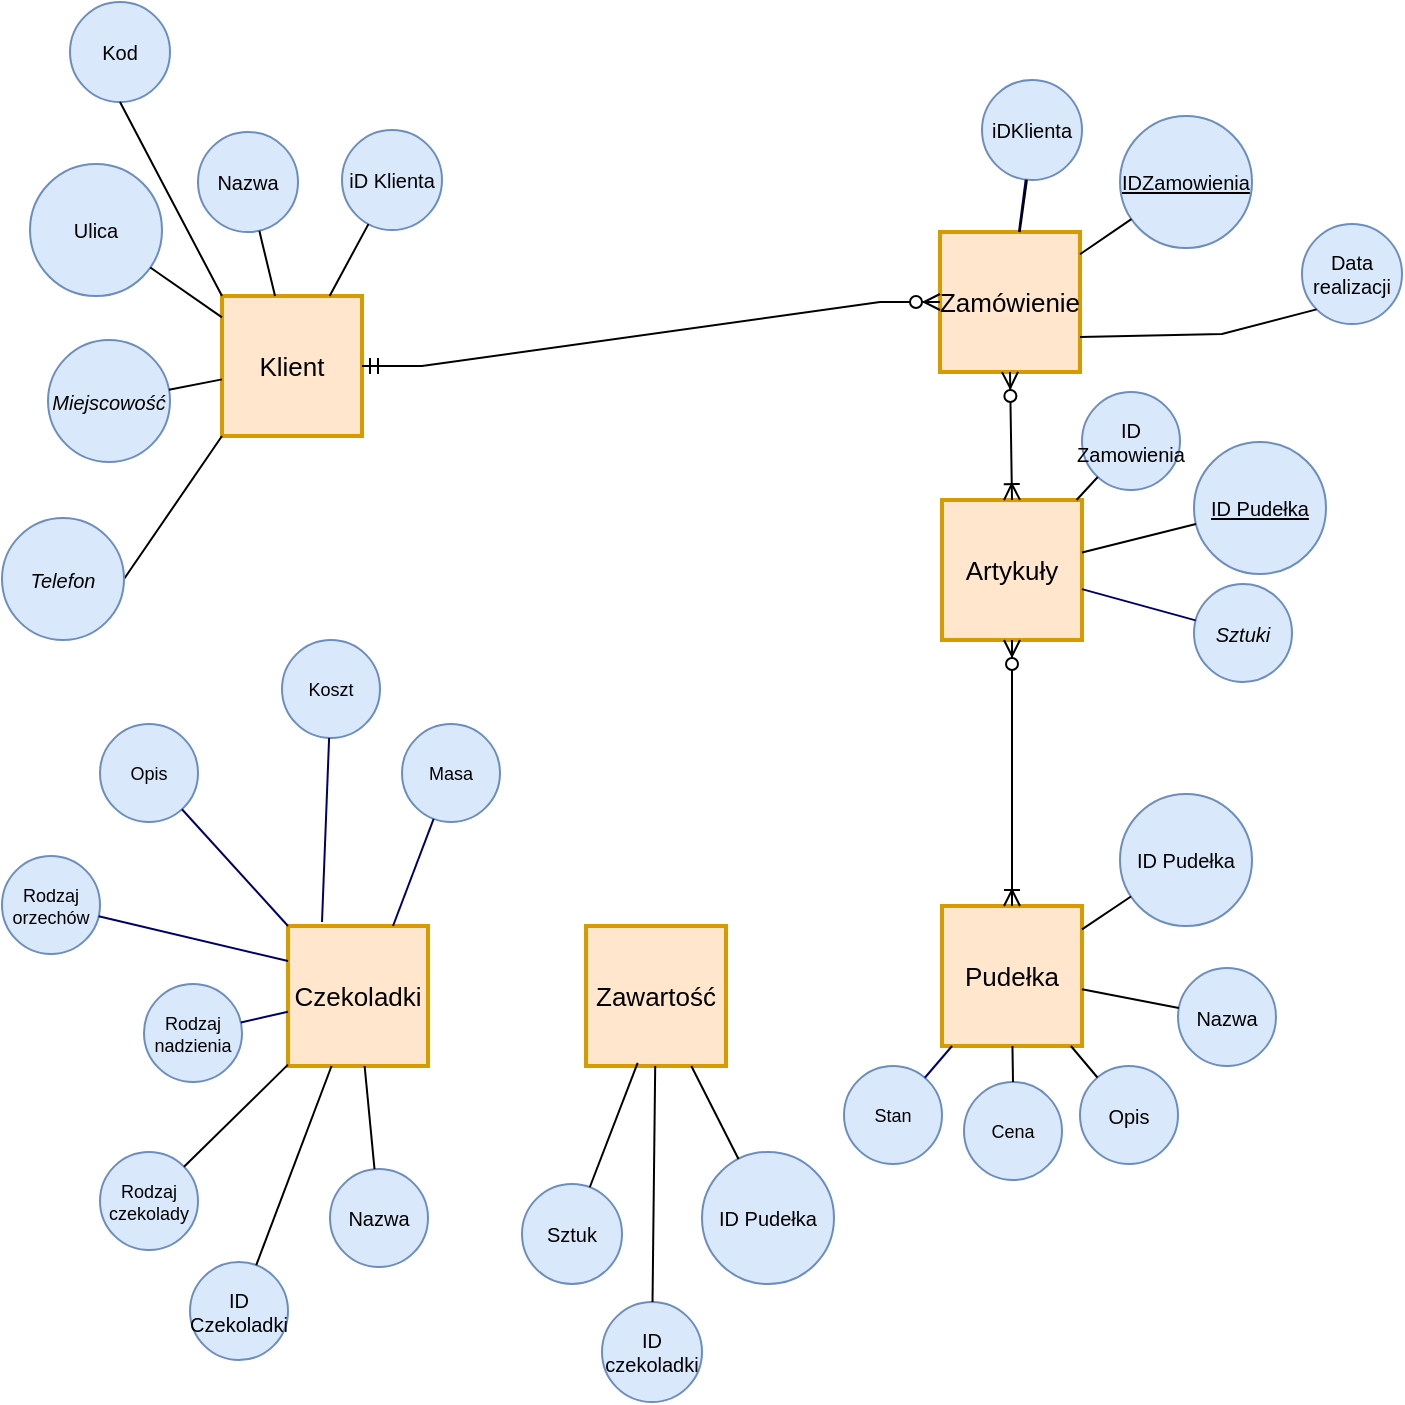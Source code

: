 <mxfile version="22.0.2" type="device">
  <diagram name="Strona-1" id="VfVh8uXFAk9q3f3GS8Jf">
    <mxGraphModel dx="1036" dy="606" grid="1" gridSize="10" guides="1" tooltips="1" connect="1" arrows="1" fold="1" page="1" pageScale="1" pageWidth="827" pageHeight="1169" math="0" shadow="0">
      <root>
        <mxCell id="0" />
        <mxCell id="1" parent="0" />
        <mxCell id="MU7DqoXebrHTZtCgtNlp-1" value="Klient" style="strokeWidth=2;whiteSpace=wrap;html=1;align=center;fontSize=13;fontFamily=Helvetica;fontColor=#000000;strokeColor=#d79b00;fillColor=#ffe6cc;" vertex="1" parent="1">
          <mxGeometry x="130" y="177" width="70" height="70" as="geometry" />
        </mxCell>
        <mxCell id="MU7DqoXebrHTZtCgtNlp-2" value="Nazwa" style="ellipse;whiteSpace=wrap;html=1;aspect=fixed;fontSize=10;fillColor=#dae8fc;strokeColor=#6c8ebf;" vertex="1" parent="1">
          <mxGeometry x="118" y="95" width="50" height="50" as="geometry" />
        </mxCell>
        <mxCell id="MU7DqoXebrHTZtCgtNlp-3" value="Ulica" style="ellipse;whiteSpace=wrap;html=1;aspect=fixed;fontSize=10;fillColor=#dae8fc;strokeColor=#6c8ebf;" vertex="1" parent="1">
          <mxGeometry x="34" y="111" width="66" height="66" as="geometry" />
        </mxCell>
        <mxCell id="MU7DqoXebrHTZtCgtNlp-4" value="&lt;i&gt;Miejscowość&lt;/i&gt;" style="ellipse;whiteSpace=wrap;html=1;aspect=fixed;fontSize=10;fillColor=#dae8fc;strokeColor=#6c8ebf;" vertex="1" parent="1">
          <mxGeometry x="43" y="199" width="61" height="61" as="geometry" />
        </mxCell>
        <mxCell id="MU7DqoXebrHTZtCgtNlp-5" value="Zamówienie" style="strokeWidth=2;whiteSpace=wrap;html=1;align=center;fontSize=13;fontFamily=Helvetica;fontColor=#000000;strokeColor=#d79b00;fillColor=#ffe6cc;" vertex="1" parent="1">
          <mxGeometry x="489" y="145" width="70" height="70" as="geometry" />
        </mxCell>
        <mxCell id="MU7DqoXebrHTZtCgtNlp-6" value="iDKlienta" style="ellipse;whiteSpace=wrap;html=1;aspect=fixed;fontSize=10;fillColor=#dae8fc;strokeColor=#6c8ebf;" vertex="1" parent="1">
          <mxGeometry x="510" y="69" width="50" height="50" as="geometry" />
        </mxCell>
        <mxCell id="MU7DqoXebrHTZtCgtNlp-7" value="" style="edgeStyle=none;rounded=0;html=1;startArrow=none;startFill=0;endArrow=none;endFill=0;jettySize=auto;orthogonalLoop=1;strokeColor=#000066;fontSize=13;" edge="1" parent="1" source="MU7DqoXebrHTZtCgtNlp-6" target="MU7DqoXebrHTZtCgtNlp-5">
          <mxGeometry relative="1" as="geometry" />
        </mxCell>
        <mxCell id="MU7DqoXebrHTZtCgtNlp-8" value="&lt;u&gt;IDZamowienia&lt;/u&gt;" style="ellipse;whiteSpace=wrap;html=1;aspect=fixed;fontSize=10;fillColor=#dae8fc;strokeColor=#6c8ebf;" vertex="1" parent="1">
          <mxGeometry x="579" y="87" width="66" height="66" as="geometry" />
        </mxCell>
        <mxCell id="MU7DqoXebrHTZtCgtNlp-11" value="Artykuły" style="strokeWidth=2;whiteSpace=wrap;html=1;align=center;fontSize=13;fontFamily=Helvetica;fontColor=#000000;strokeColor=#d79b00;fillColor=#ffe6cc;" vertex="1" parent="1">
          <mxGeometry x="490" y="279" width="70" height="70" as="geometry" />
        </mxCell>
        <mxCell id="MU7DqoXebrHTZtCgtNlp-12" value="Pudełka" style="strokeWidth=2;whiteSpace=wrap;html=1;align=center;fontSize=13;fontFamily=Helvetica;fontColor=#000000;strokeColor=#d79b00;fillColor=#ffe6cc;" vertex="1" parent="1">
          <mxGeometry x="490" y="482" width="70" height="70" as="geometry" />
        </mxCell>
        <mxCell id="MU7DqoXebrHTZtCgtNlp-14" value="Zawartość" style="strokeWidth=2;whiteSpace=wrap;html=1;align=center;fontSize=13;fontFamily=Helvetica;fontColor=#000000;strokeColor=#d79b00;fillColor=#ffe6cc;" vertex="1" parent="1">
          <mxGeometry x="312" y="492" width="70" height="70" as="geometry" />
        </mxCell>
        <mxCell id="MU7DqoXebrHTZtCgtNlp-15" value="ID Pudełka" style="ellipse;whiteSpace=wrap;html=1;aspect=fixed;fontSize=10;fillColor=#dae8fc;strokeColor=#6c8ebf;" vertex="1" parent="1">
          <mxGeometry x="370" y="605" width="66" height="66" as="geometry" />
        </mxCell>
        <mxCell id="MU7DqoXebrHTZtCgtNlp-16" value="ID czekoladki" style="ellipse;whiteSpace=wrap;html=1;aspect=fixed;fontSize=10;fillColor=#dae8fc;strokeColor=#6c8ebf;" vertex="1" parent="1">
          <mxGeometry x="320" y="680" width="50" height="50" as="geometry" />
        </mxCell>
        <mxCell id="MU7DqoXebrHTZtCgtNlp-29" value="&lt;u&gt;ID Pudełka&lt;/u&gt;" style="ellipse;whiteSpace=wrap;html=1;aspect=fixed;fontSize=10;fillColor=#dae8fc;strokeColor=#6c8ebf;" vertex="1" parent="1">
          <mxGeometry x="616" y="250" width="66" height="66" as="geometry" />
        </mxCell>
        <mxCell id="MU7DqoXebrHTZtCgtNlp-30" value="ID Zamowienia" style="ellipse;whiteSpace=wrap;html=1;aspect=fixed;fontSize=10;fillColor=#dae8fc;strokeColor=#6c8ebf;" vertex="1" parent="1">
          <mxGeometry x="560" y="225" width="49" height="49" as="geometry" />
        </mxCell>
        <mxCell id="MU7DqoXebrHTZtCgtNlp-31" style="rounded=0;html=1;endArrow=none;endFill=0;jettySize=auto;orthogonalLoop=1;fontSize=12;" edge="1" parent="1" source="MU7DqoXebrHTZtCgtNlp-11" target="MU7DqoXebrHTZtCgtNlp-30">
          <mxGeometry relative="1" as="geometry" />
        </mxCell>
        <mxCell id="MU7DqoXebrHTZtCgtNlp-32" style="rounded=0;html=1;endArrow=none;endFill=0;jettySize=auto;orthogonalLoop=1;fontSize=12;" edge="1" parent="1" source="MU7DqoXebrHTZtCgtNlp-8" target="MU7DqoXebrHTZtCgtNlp-5">
          <mxGeometry relative="1" as="geometry" />
        </mxCell>
        <mxCell id="MU7DqoXebrHTZtCgtNlp-33" style="rounded=0;html=1;endArrow=none;endFill=0;jettySize=auto;orthogonalLoop=1;fontSize=12;" edge="1" parent="1" target="MU7DqoXebrHTZtCgtNlp-5">
          <mxGeometry relative="1" as="geometry">
            <mxPoint x="532.462" y="118.871" as="sourcePoint" />
          </mxGeometry>
        </mxCell>
        <mxCell id="MU7DqoXebrHTZtCgtNlp-34" style="edgeStyle=none;rounded=0;html=1;endArrow=none;endFill=0;jettySize=auto;orthogonalLoop=1;fontSize=12;" edge="1" parent="1" source="MU7DqoXebrHTZtCgtNlp-11" target="MU7DqoXebrHTZtCgtNlp-29">
          <mxGeometry relative="1" as="geometry" />
        </mxCell>
        <mxCell id="MU7DqoXebrHTZtCgtNlp-35" style="edgeStyle=none;rounded=0;html=1;endArrow=none;endFill=0;jettySize=auto;orthogonalLoop=1;fontSize=12;" edge="1" parent="1" source="MU7DqoXebrHTZtCgtNlp-15" target="MU7DqoXebrHTZtCgtNlp-14">
          <mxGeometry relative="1" as="geometry" />
        </mxCell>
        <mxCell id="MU7DqoXebrHTZtCgtNlp-36" style="edgeStyle=none;rounded=0;html=1;endArrow=none;endFill=0;jettySize=auto;orthogonalLoop=1;fontSize=12;" edge="1" parent="1" source="MU7DqoXebrHTZtCgtNlp-16" target="MU7DqoXebrHTZtCgtNlp-14">
          <mxGeometry relative="1" as="geometry" />
        </mxCell>
        <mxCell id="MU7DqoXebrHTZtCgtNlp-37" style="edgeStyle=none;rounded=0;html=1;endArrow=none;endFill=0;jettySize=auto;orthogonalLoop=1;fontSize=12;" edge="1" parent="1" source="MU7DqoXebrHTZtCgtNlp-3" target="MU7DqoXebrHTZtCgtNlp-1">
          <mxGeometry relative="1" as="geometry" />
        </mxCell>
        <mxCell id="MU7DqoXebrHTZtCgtNlp-38" style="edgeStyle=none;rounded=0;html=1;endArrow=none;endFill=0;jettySize=auto;orthogonalLoop=1;fontSize=12;" edge="1" parent="1" source="MU7DqoXebrHTZtCgtNlp-2" target="MU7DqoXebrHTZtCgtNlp-1">
          <mxGeometry relative="1" as="geometry">
            <Array as="points">
              <mxPoint x="150" y="150" />
            </Array>
          </mxGeometry>
        </mxCell>
        <mxCell id="MU7DqoXebrHTZtCgtNlp-39" style="edgeStyle=none;rounded=0;html=1;endArrow=none;endFill=0;jettySize=auto;orthogonalLoop=1;fontSize=12;" edge="1" parent="1" source="MU7DqoXebrHTZtCgtNlp-4" target="MU7DqoXebrHTZtCgtNlp-1">
          <mxGeometry relative="1" as="geometry">
            <mxPoint x="110" y="260" as="sourcePoint" />
          </mxGeometry>
        </mxCell>
        <mxCell id="MU7DqoXebrHTZtCgtNlp-40" value="ID Pudełka" style="ellipse;whiteSpace=wrap;html=1;aspect=fixed;fontSize=10;fillColor=#dae8fc;strokeColor=#6c8ebf;" vertex="1" parent="1">
          <mxGeometry x="579" y="426" width="66" height="66" as="geometry" />
        </mxCell>
        <mxCell id="MU7DqoXebrHTZtCgtNlp-41" value="Nazwa" style="ellipse;whiteSpace=wrap;html=1;aspect=fixed;fontSize=10;fillColor=#dae8fc;strokeColor=#6c8ebf;" vertex="1" parent="1">
          <mxGeometry x="608" y="513" width="49" height="49" as="geometry" />
        </mxCell>
        <mxCell id="MU7DqoXebrHTZtCgtNlp-42" value="Opis" style="ellipse;whiteSpace=wrap;html=1;aspect=fixed;fontSize=10;fillColor=#dae8fc;strokeColor=#6c8ebf;" vertex="1" parent="1">
          <mxGeometry x="559" y="562" width="49" height="49" as="geometry" />
        </mxCell>
        <mxCell id="MU7DqoXebrHTZtCgtNlp-43" value="Cena" style="ellipse;whiteSpace=wrap;html=1;aspect=fixed;fontSize=9;fillColor=#dae8fc;strokeColor=#6c8ebf;" vertex="1" parent="1">
          <mxGeometry x="501" y="570" width="49" height="49" as="geometry" />
        </mxCell>
        <mxCell id="MU7DqoXebrHTZtCgtNlp-44" style="rounded=0;html=1;startArrow=none;startFill=0;endArrow=none;endFill=0;jettySize=auto;orthogonalLoop=1;fontSize=10;" edge="1" parent="1" source="MU7DqoXebrHTZtCgtNlp-40" target="MU7DqoXebrHTZtCgtNlp-12">
          <mxGeometry relative="1" as="geometry" />
        </mxCell>
        <mxCell id="MU7DqoXebrHTZtCgtNlp-45" style="edgeStyle=none;rounded=0;html=1;startArrow=none;startFill=0;endArrow=none;endFill=0;jettySize=auto;orthogonalLoop=1;fontSize=10;" edge="1" parent="1" source="MU7DqoXebrHTZtCgtNlp-41" target="MU7DqoXebrHTZtCgtNlp-12">
          <mxGeometry relative="1" as="geometry" />
        </mxCell>
        <mxCell id="MU7DqoXebrHTZtCgtNlp-46" style="edgeStyle=none;rounded=0;html=1;startArrow=none;startFill=0;endArrow=none;endFill=0;jettySize=auto;orthogonalLoop=1;fontSize=10;" edge="1" parent="1" source="MU7DqoXebrHTZtCgtNlp-42" target="MU7DqoXebrHTZtCgtNlp-12">
          <mxGeometry relative="1" as="geometry" />
        </mxCell>
        <mxCell id="MU7DqoXebrHTZtCgtNlp-47" style="edgeStyle=none;rounded=0;html=1;startArrow=none;startFill=0;endArrow=none;endFill=0;jettySize=auto;orthogonalLoop=1;fontSize=10;" edge="1" parent="1" source="MU7DqoXebrHTZtCgtNlp-43" target="MU7DqoXebrHTZtCgtNlp-12">
          <mxGeometry relative="1" as="geometry" />
        </mxCell>
        <mxCell id="MU7DqoXebrHTZtCgtNlp-48" value="iD Klienta" style="ellipse;whiteSpace=wrap;html=1;aspect=fixed;fontSize=10;fillColor=#dae8fc;strokeColor=#6c8ebf;" vertex="1" parent="1">
          <mxGeometry x="190" y="94" width="50" height="50" as="geometry" />
        </mxCell>
        <mxCell id="MU7DqoXebrHTZtCgtNlp-49" style="rounded=0;html=1;startArrow=none;startFill=0;endArrow=none;endFill=0;jettySize=auto;orthogonalLoop=1;fontSize=10;" edge="1" parent="1" source="MU7DqoXebrHTZtCgtNlp-48" target="MU7DqoXebrHTZtCgtNlp-1">
          <mxGeometry relative="1" as="geometry" />
        </mxCell>
        <mxCell id="MU7DqoXebrHTZtCgtNlp-50" value="Stan" style="ellipse;whiteSpace=wrap;html=1;aspect=fixed;fontSize=9;fillColor=#dae8fc;strokeColor=#6c8ebf;" vertex="1" parent="1">
          <mxGeometry x="441" y="562" width="49" height="49" as="geometry" />
        </mxCell>
        <mxCell id="MU7DqoXebrHTZtCgtNlp-51" style="rounded=0;html=1;startArrow=none;startFill=0;endArrow=none;endFill=0;jettySize=auto;orthogonalLoop=1;strokeColor=#000066;fontSize=13;" edge="1" parent="1" source="MU7DqoXebrHTZtCgtNlp-50" target="MU7DqoXebrHTZtCgtNlp-12">
          <mxGeometry relative="1" as="geometry" />
        </mxCell>
        <mxCell id="MU7DqoXebrHTZtCgtNlp-52" value="&lt;i&gt;Sztuki&lt;/i&gt;" style="ellipse;whiteSpace=wrap;html=1;aspect=fixed;fontSize=10;fillColor=#dae8fc;strokeColor=#6c8ebf;" vertex="1" parent="1">
          <mxGeometry x="616" y="321" width="49" height="49" as="geometry" />
        </mxCell>
        <mxCell id="MU7DqoXebrHTZtCgtNlp-53" style="rounded=0;html=1;startArrow=none;startFill=0;endArrow=none;endFill=0;jettySize=auto;orthogonalLoop=1;strokeColor=#000066;fontSize=13;" edge="1" parent="1" source="MU7DqoXebrHTZtCgtNlp-52" target="MU7DqoXebrHTZtCgtNlp-11">
          <mxGeometry relative="1" as="geometry" />
        </mxCell>
        <mxCell id="MU7DqoXebrHTZtCgtNlp-62" value="Kod" style="ellipse;whiteSpace=wrap;html=1;aspect=fixed;fontSize=10;fillColor=#dae8fc;strokeColor=#6c8ebf;" vertex="1" parent="1">
          <mxGeometry x="54" y="30" width="50" height="50" as="geometry" />
        </mxCell>
        <mxCell id="MU7DqoXebrHTZtCgtNlp-69" style="edgeStyle=none;rounded=0;html=1;endArrow=none;endFill=0;jettySize=auto;orthogonalLoop=1;fontSize=12;exitX=0.5;exitY=1;exitDx=0;exitDy=0;entryX=0;entryY=0;entryDx=0;entryDy=0;" edge="1" parent="1" source="MU7DqoXebrHTZtCgtNlp-62" target="MU7DqoXebrHTZtCgtNlp-1">
          <mxGeometry relative="1" as="geometry">
            <mxPoint x="159" y="154" as="sourcePoint" />
            <mxPoint x="161" y="170" as="targetPoint" />
            <Array as="points">
              <mxPoint x="100" y="120" />
            </Array>
          </mxGeometry>
        </mxCell>
        <mxCell id="MU7DqoXebrHTZtCgtNlp-70" style="edgeStyle=none;rounded=0;html=1;endArrow=none;endFill=0;jettySize=auto;orthogonalLoop=1;fontSize=12;entryX=1;entryY=0.5;entryDx=0;entryDy=0;exitX=0;exitY=1;exitDx=0;exitDy=0;" edge="1" parent="1" source="MU7DqoXebrHTZtCgtNlp-1" target="MU7DqoXebrHTZtCgtNlp-71">
          <mxGeometry relative="1" as="geometry">
            <mxPoint x="80" y="310" as="sourcePoint" />
            <mxPoint x="171" y="180" as="targetPoint" />
            <Array as="points" />
          </mxGeometry>
        </mxCell>
        <mxCell id="MU7DqoXebrHTZtCgtNlp-71" value="&lt;i&gt;Telefon&lt;/i&gt;" style="ellipse;whiteSpace=wrap;html=1;aspect=fixed;fontSize=10;fillColor=#dae8fc;strokeColor=#6c8ebf;" vertex="1" parent="1">
          <mxGeometry x="20" y="288" width="61" height="61" as="geometry" />
        </mxCell>
        <mxCell id="MU7DqoXebrHTZtCgtNlp-74" value="Data realizacji" style="ellipse;whiteSpace=wrap;html=1;aspect=fixed;fontSize=10;fillColor=#dae8fc;strokeColor=#6c8ebf;" vertex="1" parent="1">
          <mxGeometry x="670" y="141" width="50" height="50" as="geometry" />
        </mxCell>
        <mxCell id="MU7DqoXebrHTZtCgtNlp-76" style="rounded=0;html=1;endArrow=none;endFill=0;jettySize=auto;orthogonalLoop=1;fontSize=12;entryX=0;entryY=1;entryDx=0;entryDy=0;exitX=1;exitY=0.75;exitDx=0;exitDy=0;" edge="1" parent="1" source="MU7DqoXebrHTZtCgtNlp-5" target="MU7DqoXebrHTZtCgtNlp-74">
          <mxGeometry relative="1" as="geometry">
            <mxPoint x="704.462" y="179.871" as="sourcePoint" />
            <mxPoint x="701" y="204" as="targetPoint" />
            <Array as="points">
              <mxPoint x="630" y="196" />
            </Array>
          </mxGeometry>
        </mxCell>
        <mxCell id="MU7DqoXebrHTZtCgtNlp-82" value="Sztuk" style="ellipse;whiteSpace=wrap;html=1;aspect=fixed;fontSize=10;fillColor=#dae8fc;strokeColor=#6c8ebf;" vertex="1" parent="1">
          <mxGeometry x="280" y="621" width="50" height="50" as="geometry" />
        </mxCell>
        <mxCell id="MU7DqoXebrHTZtCgtNlp-83" style="edgeStyle=none;rounded=0;html=1;endArrow=none;endFill=0;jettySize=auto;orthogonalLoop=1;fontSize=12;entryX=0.369;entryY=0.977;entryDx=0;entryDy=0;entryPerimeter=0;" edge="1" parent="1" source="MU7DqoXebrHTZtCgtNlp-82" target="MU7DqoXebrHTZtCgtNlp-14">
          <mxGeometry relative="1" as="geometry">
            <mxPoint x="136" y="655" as="targetPoint" />
          </mxGeometry>
        </mxCell>
        <mxCell id="MU7DqoXebrHTZtCgtNlp-86" value="Czekoladki" style="strokeWidth=2;whiteSpace=wrap;html=1;align=center;fontSize=13;fontFamily=Helvetica;fontColor=#000000;strokeColor=#d79b00;fillColor=#ffe6cc;" vertex="1" parent="1">
          <mxGeometry x="163" y="492" width="70" height="70" as="geometry" />
        </mxCell>
        <mxCell id="MU7DqoXebrHTZtCgtNlp-87" value="Nazwa" style="ellipse;whiteSpace=wrap;html=1;aspect=fixed;fontSize=10;fillColor=#dae8fc;strokeColor=#6c8ebf;" vertex="1" parent="1">
          <mxGeometry x="184" y="613.5" width="49" height="49" as="geometry" />
        </mxCell>
        <mxCell id="MU7DqoXebrHTZtCgtNlp-88" value="ID Czekoladki" style="ellipse;whiteSpace=wrap;html=1;aspect=fixed;fontSize=10;fillColor=#dae8fc;strokeColor=#6c8ebf;" vertex="1" parent="1">
          <mxGeometry x="114" y="660" width="49" height="49" as="geometry" />
        </mxCell>
        <mxCell id="MU7DqoXebrHTZtCgtNlp-89" value="Rodzaj czekolady" style="ellipse;whiteSpace=wrap;html=1;aspect=fixed;fontSize=9;fillColor=#dae8fc;strokeColor=#6c8ebf;" vertex="1" parent="1">
          <mxGeometry x="69" y="605" width="49" height="49" as="geometry" />
        </mxCell>
        <mxCell id="MU7DqoXebrHTZtCgtNlp-91" style="edgeStyle=none;rounded=0;html=1;startArrow=none;startFill=0;endArrow=none;endFill=0;jettySize=auto;orthogonalLoop=1;fontSize=10;" edge="1" parent="1" source="MU7DqoXebrHTZtCgtNlp-87" target="MU7DqoXebrHTZtCgtNlp-86">
          <mxGeometry relative="1" as="geometry" />
        </mxCell>
        <mxCell id="MU7DqoXebrHTZtCgtNlp-92" style="edgeStyle=none;rounded=0;html=1;startArrow=none;startFill=0;endArrow=none;endFill=0;jettySize=auto;orthogonalLoop=1;fontSize=10;" edge="1" parent="1" source="MU7DqoXebrHTZtCgtNlp-88" target="MU7DqoXebrHTZtCgtNlp-86">
          <mxGeometry relative="1" as="geometry" />
        </mxCell>
        <mxCell id="MU7DqoXebrHTZtCgtNlp-93" style="edgeStyle=none;rounded=0;html=1;startArrow=none;startFill=0;endArrow=none;endFill=0;jettySize=auto;orthogonalLoop=1;fontSize=10;" edge="1" parent="1" source="MU7DqoXebrHTZtCgtNlp-89" target="MU7DqoXebrHTZtCgtNlp-86">
          <mxGeometry relative="1" as="geometry" />
        </mxCell>
        <mxCell id="MU7DqoXebrHTZtCgtNlp-94" value="Rodzaj nadzienia" style="ellipse;whiteSpace=wrap;html=1;aspect=fixed;fontSize=9;fillColor=#dae8fc;strokeColor=#6c8ebf;" vertex="1" parent="1">
          <mxGeometry x="91" y="521" width="49" height="49" as="geometry" />
        </mxCell>
        <mxCell id="MU7DqoXebrHTZtCgtNlp-95" style="rounded=0;html=1;startArrow=none;startFill=0;endArrow=none;endFill=0;jettySize=auto;orthogonalLoop=1;strokeColor=#000066;fontSize=13;" edge="1" parent="1" source="MU7DqoXebrHTZtCgtNlp-94" target="MU7DqoXebrHTZtCgtNlp-86">
          <mxGeometry relative="1" as="geometry" />
        </mxCell>
        <mxCell id="MU7DqoXebrHTZtCgtNlp-97" value="Opis" style="ellipse;whiteSpace=wrap;html=1;aspect=fixed;fontSize=9;fillColor=#dae8fc;strokeColor=#6c8ebf;" vertex="1" parent="1">
          <mxGeometry x="69" y="391" width="49" height="49" as="geometry" />
        </mxCell>
        <mxCell id="MU7DqoXebrHTZtCgtNlp-98" style="rounded=0;html=1;startArrow=none;startFill=0;endArrow=none;endFill=0;jettySize=auto;orthogonalLoop=1;strokeColor=#000066;fontSize=13;entryX=0;entryY=0;entryDx=0;entryDy=0;" edge="1" parent="1" source="MU7DqoXebrHTZtCgtNlp-97" target="MU7DqoXebrHTZtCgtNlp-86">
          <mxGeometry relative="1" as="geometry">
            <mxPoint x="251.5" y="492" as="targetPoint" />
          </mxGeometry>
        </mxCell>
        <mxCell id="MU7DqoXebrHTZtCgtNlp-99" value="Rodzaj orzechów" style="ellipse;whiteSpace=wrap;html=1;aspect=fixed;fontSize=9;fillColor=#dae8fc;strokeColor=#6c8ebf;" vertex="1" parent="1">
          <mxGeometry x="20" y="457" width="49" height="49" as="geometry" />
        </mxCell>
        <mxCell id="MU7DqoXebrHTZtCgtNlp-100" style="rounded=0;html=1;startArrow=none;startFill=0;endArrow=none;endFill=0;jettySize=auto;orthogonalLoop=1;strokeColor=#000066;fontSize=13;entryX=0;entryY=0.25;entryDx=0;entryDy=0;" edge="1" parent="1" source="MU7DqoXebrHTZtCgtNlp-99" target="MU7DqoXebrHTZtCgtNlp-86">
          <mxGeometry relative="1" as="geometry">
            <mxPoint x="213" y="470.5" as="targetPoint" />
          </mxGeometry>
        </mxCell>
        <mxCell id="MU7DqoXebrHTZtCgtNlp-101" value="Koszt" style="ellipse;whiteSpace=wrap;html=1;aspect=fixed;fontSize=9;fillColor=#dae8fc;strokeColor=#6c8ebf;" vertex="1" parent="1">
          <mxGeometry x="160" y="349" width="49" height="49" as="geometry" />
        </mxCell>
        <mxCell id="MU7DqoXebrHTZtCgtNlp-102" style="rounded=0;html=1;startArrow=none;startFill=0;endArrow=none;endFill=0;jettySize=auto;orthogonalLoop=1;strokeColor=#000066;fontSize=13;" edge="1" parent="1" source="MU7DqoXebrHTZtCgtNlp-101">
          <mxGeometry relative="1" as="geometry">
            <mxPoint x="180" y="490" as="targetPoint" />
          </mxGeometry>
        </mxCell>
        <mxCell id="MU7DqoXebrHTZtCgtNlp-103" value="Masa" style="ellipse;whiteSpace=wrap;html=1;aspect=fixed;fontSize=9;fillColor=#dae8fc;strokeColor=#6c8ebf;" vertex="1" parent="1">
          <mxGeometry x="220" y="391" width="49" height="49" as="geometry" />
        </mxCell>
        <mxCell id="MU7DqoXebrHTZtCgtNlp-104" style="rounded=0;html=1;startArrow=none;startFill=0;endArrow=none;endFill=0;jettySize=auto;orthogonalLoop=1;strokeColor=#000066;fontSize=13;entryX=0.75;entryY=0;entryDx=0;entryDy=0;" edge="1" parent="1" source="MU7DqoXebrHTZtCgtNlp-103" target="MU7DqoXebrHTZtCgtNlp-86">
          <mxGeometry relative="1" as="geometry">
            <mxPoint x="210" y="480" as="targetPoint" />
          </mxGeometry>
        </mxCell>
        <mxCell id="MU7DqoXebrHTZtCgtNlp-105" value="" style="edgeStyle=entityRelationEdgeStyle;fontSize=12;html=1;endArrow=ERzeroToMany;startArrow=ERmandOne;rounded=0;entryX=0;entryY=0.5;entryDx=0;entryDy=0;exitX=1;exitY=0.5;exitDx=0;exitDy=0;" edge="1" parent="1" source="MU7DqoXebrHTZtCgtNlp-1" target="MU7DqoXebrHTZtCgtNlp-5">
          <mxGeometry width="100" height="100" relative="1" as="geometry">
            <mxPoint x="297" y="260" as="sourcePoint" />
            <mxPoint x="397" y="160" as="targetPoint" />
          </mxGeometry>
        </mxCell>
        <mxCell id="MU7DqoXebrHTZtCgtNlp-107" value="" style="fontSize=12;html=1;endArrow=ERoneToMany;startArrow=ERzeroToMany;rounded=0;exitX=0.5;exitY=1;exitDx=0;exitDy=0;entryX=0.5;entryY=0;entryDx=0;entryDy=0;" edge="1" parent="1" source="MU7DqoXebrHTZtCgtNlp-5" target="MU7DqoXebrHTZtCgtNlp-11">
          <mxGeometry width="100" height="100" relative="1" as="geometry">
            <mxPoint x="450" y="250" as="sourcePoint" />
            <mxPoint x="450" y="370" as="targetPoint" />
          </mxGeometry>
        </mxCell>
        <mxCell id="MU7DqoXebrHTZtCgtNlp-108" value="" style="fontSize=12;html=1;endArrow=ERoneToMany;startArrow=ERzeroToMany;rounded=0;exitX=0.5;exitY=1;exitDx=0;exitDy=0;entryX=0.5;entryY=0;entryDx=0;entryDy=0;" edge="1" parent="1" source="MU7DqoXebrHTZtCgtNlp-11" target="MU7DqoXebrHTZtCgtNlp-12">
          <mxGeometry width="100" height="100" relative="1" as="geometry">
            <mxPoint x="523.5" y="376" as="sourcePoint" />
            <mxPoint x="524.5" y="440" as="targetPoint" />
          </mxGeometry>
        </mxCell>
      </root>
    </mxGraphModel>
  </diagram>
</mxfile>
